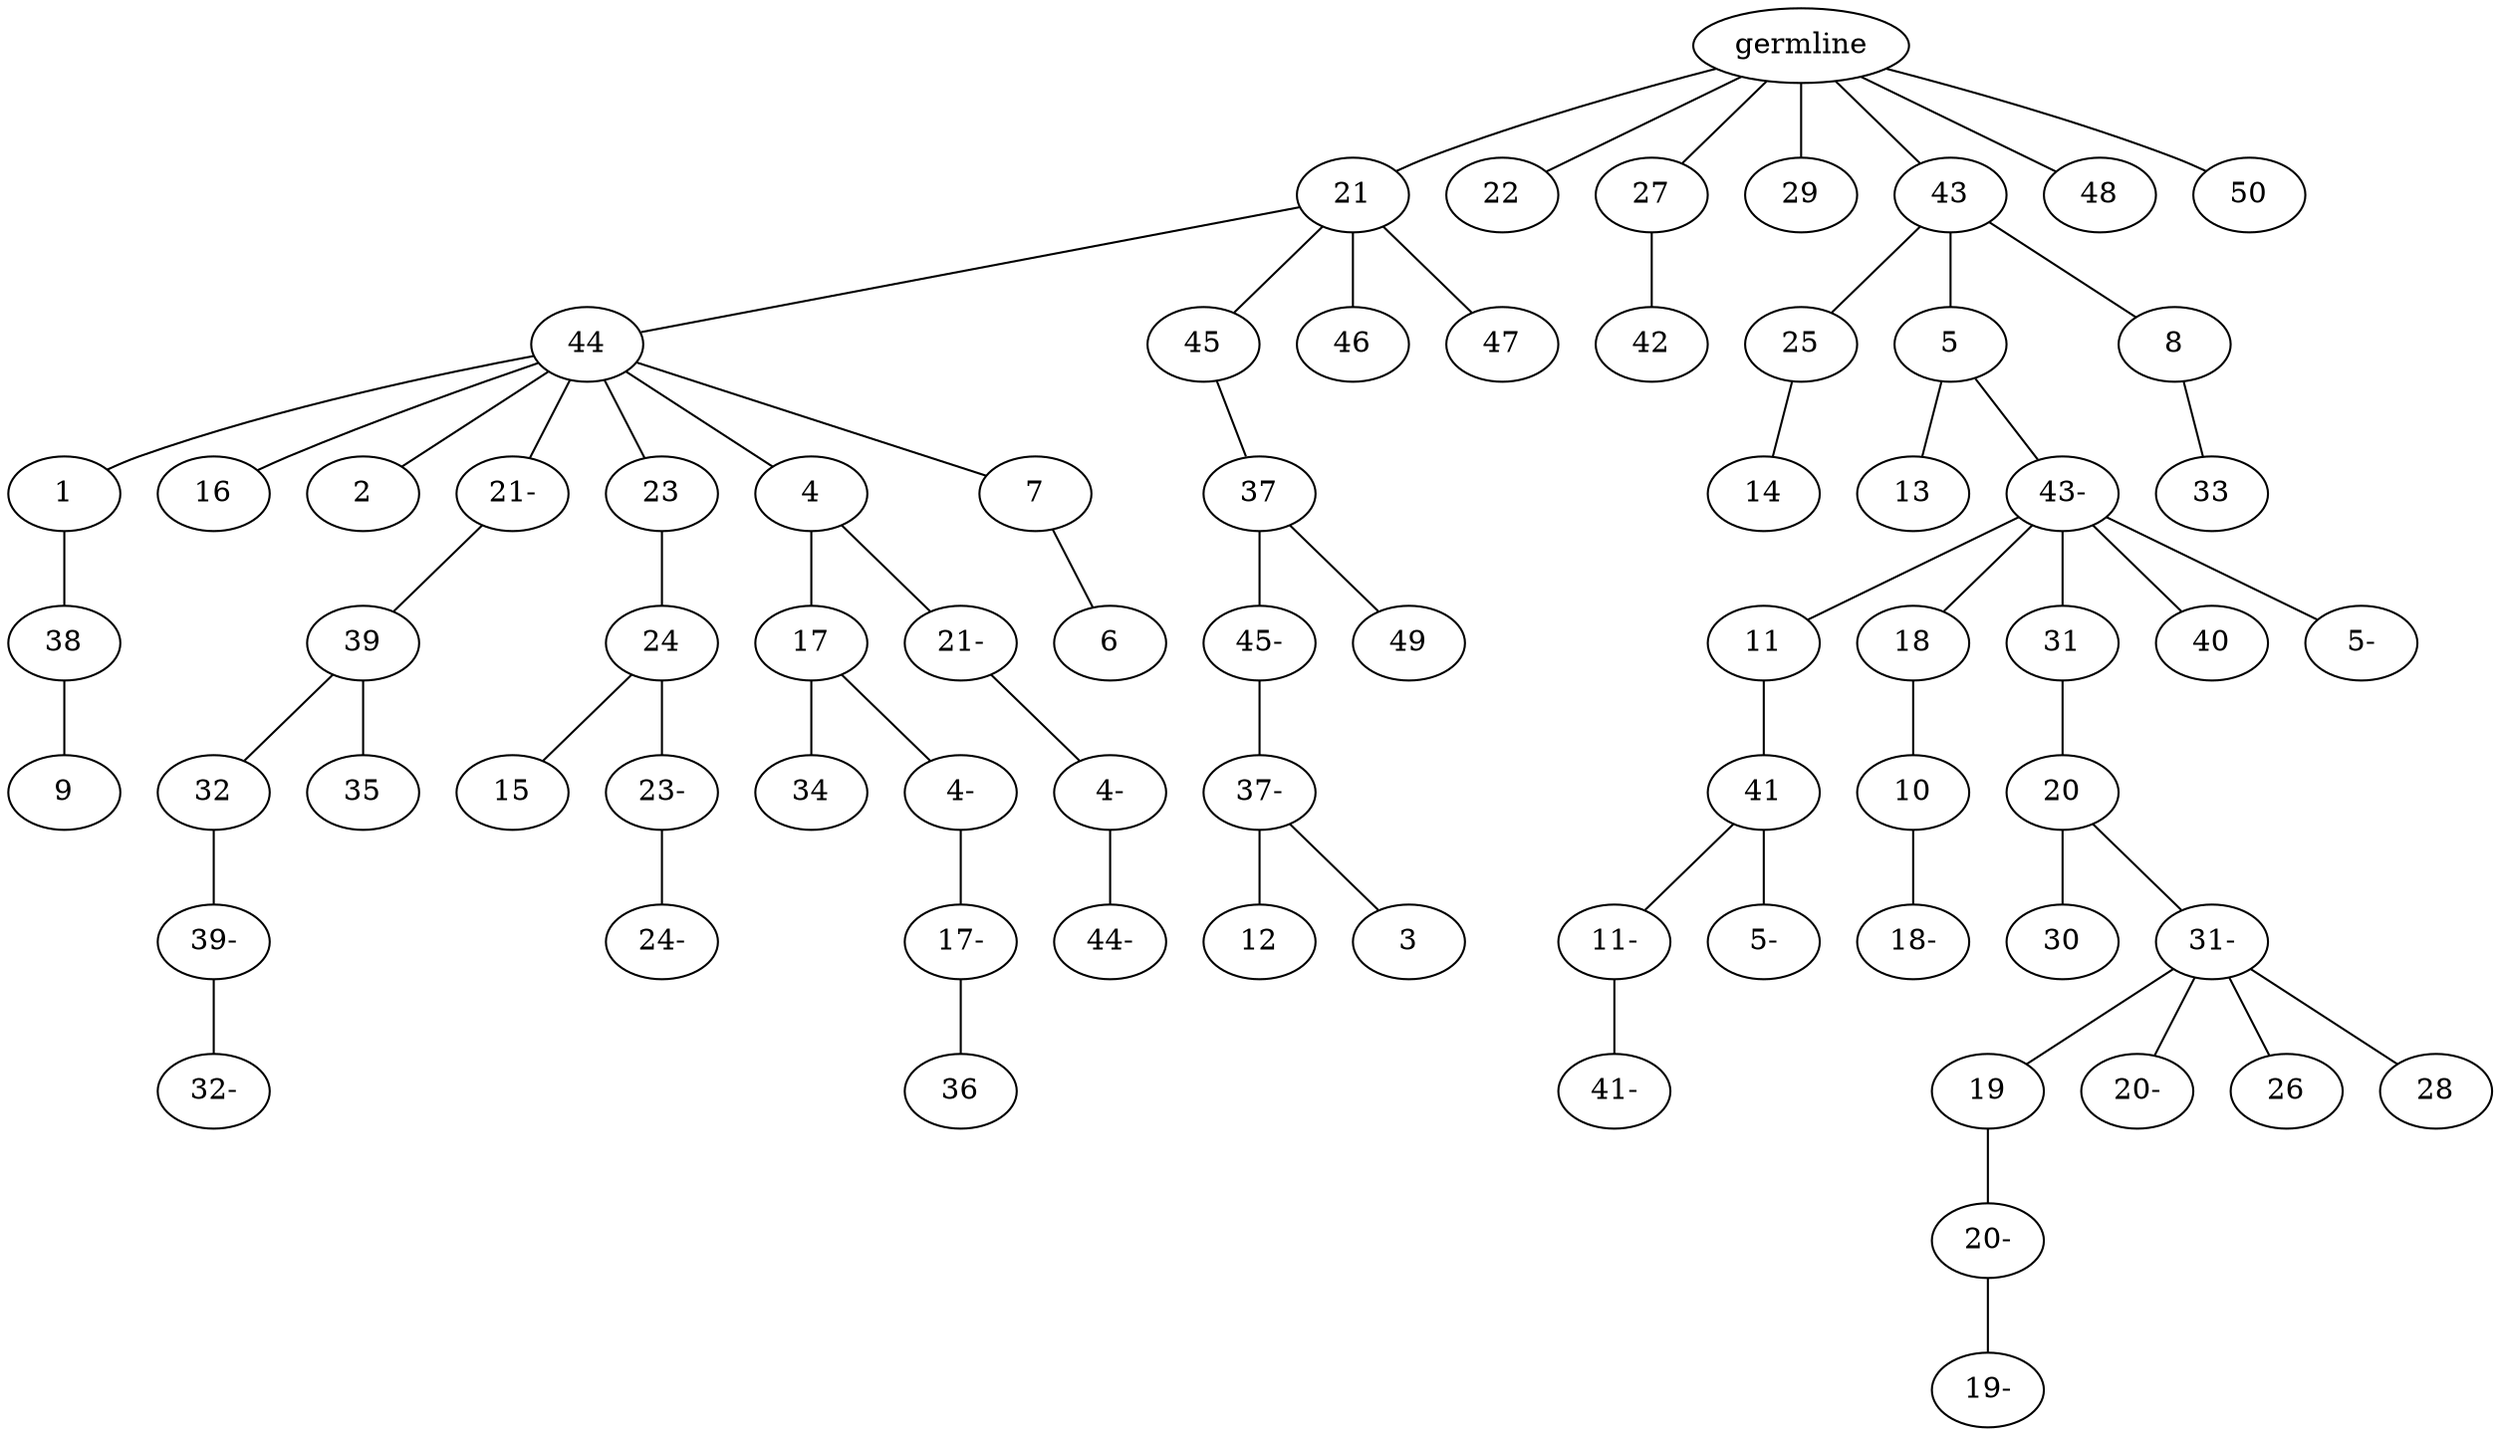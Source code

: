graph tree {
    "139728802560176" [label="germline"];
    "139728808172560" [label="21"];
    "139728808172704" [label="44"];
    "139728810779120" [label="1"];
    "139728810781136" [label="38"];
    "139728810780176" [label="9"];
    "139728801494256" [label="16"];
    "139728810779888" [label="2"];
    "139728810782528" [label="21-"];
    "139728806774000" [label="39"];
    "139728806772992" [label="32"];
    "139728806773904" [label="39-"];
    "139728806773280" [label="32-"];
    "139728806773184" [label="35"];
    "139728810778784" [label="23"];
    "139728810780416" [label="24"];
    "139728810780224" [label="15"];
    "139728810782192" [label="23-"];
    "139728810781760" [label="24-"];
    "139728810779168" [label="4"];
    "139728810780992" [label="17"];
    "139728810779456" [label="34"];
    "139728810782624" [label="4-"];
    "139728806774624" [label="17-"];
    "139728806772944" [label="36"];
    "139728810779696" [label="21-"];
    "139728806775920" [label="4-"];
    "139728806775584" [label="44-"];
    "139728806775968" [label="7"];
    "139728806773472" [label="6"];
    "139728808170112" [label="45"];
    "139728808170736" [label="37"];
    "139728810780080" [label="45-"];
    "139728810781952" [label="37-"];
    "139728810780272" [label="12"];
    "139728810778928" [label="3"];
    "139728810779792" [label="49"];
    "139728808171984" [label="46"];
    "139728806774192" [label="47"];
    "139728808172992" [label="22"];
    "139728808173088" [label="27"];
    "139728806775056" [label="42"];
    "139728808170976" [label="29"];
    "139728806776400" [label="43"];
    "139728806776256" [label="25"];
    "139728811370672" [label="14"];
    "139728811372352" [label="5"];
    "139728811368944" [label="13"];
    "139728811371872" [label="43-"];
    "139728811369520" [label="11"];
    "139728811370480" [label="41"];
    "139728811372496" [label="11-"];
    "139728811370384" [label="41-"];
    "139728811369712" [label="5-"];
    "139728811371008" [label="18"];
    "139728811372304" [label="10"];
    "139728811371728" [label="18-"];
    "139728811371680" [label="31"];
    "139728811371488" [label="20"];
    "139728811372208" [label="30"];
    "139728811368992" [label="31-"];
    "139728811370048" [label="19"];
    "139728811368752" [label="20-"];
    "139728811369424" [label="19-"];
    "139728811371152" [label="20-"];
    "139728811370816" [label="26"];
    "139728811372064" [label="28"];
    "139728811372160" [label="40"];
    "139728811369568" [label="5-"];
    "139728811368848" [label="8"];
    "139728811369808" [label="33"];
    "139728806776496" [label="48"];
    "139728808169680" [label="50"];
    "139728802560176" -- "139728808172560";
    "139728802560176" -- "139728808172992";
    "139728802560176" -- "139728808173088";
    "139728802560176" -- "139728808170976";
    "139728802560176" -- "139728806776400";
    "139728802560176" -- "139728806776496";
    "139728802560176" -- "139728808169680";
    "139728808172560" -- "139728808172704";
    "139728808172560" -- "139728808170112";
    "139728808172560" -- "139728808171984";
    "139728808172560" -- "139728806774192";
    "139728808172704" -- "139728810779120";
    "139728808172704" -- "139728801494256";
    "139728808172704" -- "139728810779888";
    "139728808172704" -- "139728810782528";
    "139728808172704" -- "139728810778784";
    "139728808172704" -- "139728810779168";
    "139728808172704" -- "139728806775968";
    "139728810779120" -- "139728810781136";
    "139728810781136" -- "139728810780176";
    "139728810782528" -- "139728806774000";
    "139728806774000" -- "139728806772992";
    "139728806774000" -- "139728806773184";
    "139728806772992" -- "139728806773904";
    "139728806773904" -- "139728806773280";
    "139728810778784" -- "139728810780416";
    "139728810780416" -- "139728810780224";
    "139728810780416" -- "139728810782192";
    "139728810782192" -- "139728810781760";
    "139728810779168" -- "139728810780992";
    "139728810779168" -- "139728810779696";
    "139728810780992" -- "139728810779456";
    "139728810780992" -- "139728810782624";
    "139728810782624" -- "139728806774624";
    "139728806774624" -- "139728806772944";
    "139728810779696" -- "139728806775920";
    "139728806775920" -- "139728806775584";
    "139728806775968" -- "139728806773472";
    "139728808170112" -- "139728808170736";
    "139728808170736" -- "139728810780080";
    "139728808170736" -- "139728810779792";
    "139728810780080" -- "139728810781952";
    "139728810781952" -- "139728810780272";
    "139728810781952" -- "139728810778928";
    "139728808173088" -- "139728806775056";
    "139728806776400" -- "139728806776256";
    "139728806776400" -- "139728811372352";
    "139728806776400" -- "139728811368848";
    "139728806776256" -- "139728811370672";
    "139728811372352" -- "139728811368944";
    "139728811372352" -- "139728811371872";
    "139728811371872" -- "139728811369520";
    "139728811371872" -- "139728811371008";
    "139728811371872" -- "139728811371680";
    "139728811371872" -- "139728811372160";
    "139728811371872" -- "139728811369568";
    "139728811369520" -- "139728811370480";
    "139728811370480" -- "139728811372496";
    "139728811370480" -- "139728811369712";
    "139728811372496" -- "139728811370384";
    "139728811371008" -- "139728811372304";
    "139728811372304" -- "139728811371728";
    "139728811371680" -- "139728811371488";
    "139728811371488" -- "139728811372208";
    "139728811371488" -- "139728811368992";
    "139728811368992" -- "139728811370048";
    "139728811368992" -- "139728811371152";
    "139728811368992" -- "139728811370816";
    "139728811368992" -- "139728811372064";
    "139728811370048" -- "139728811368752";
    "139728811368752" -- "139728811369424";
    "139728811368848" -- "139728811369808";
}
